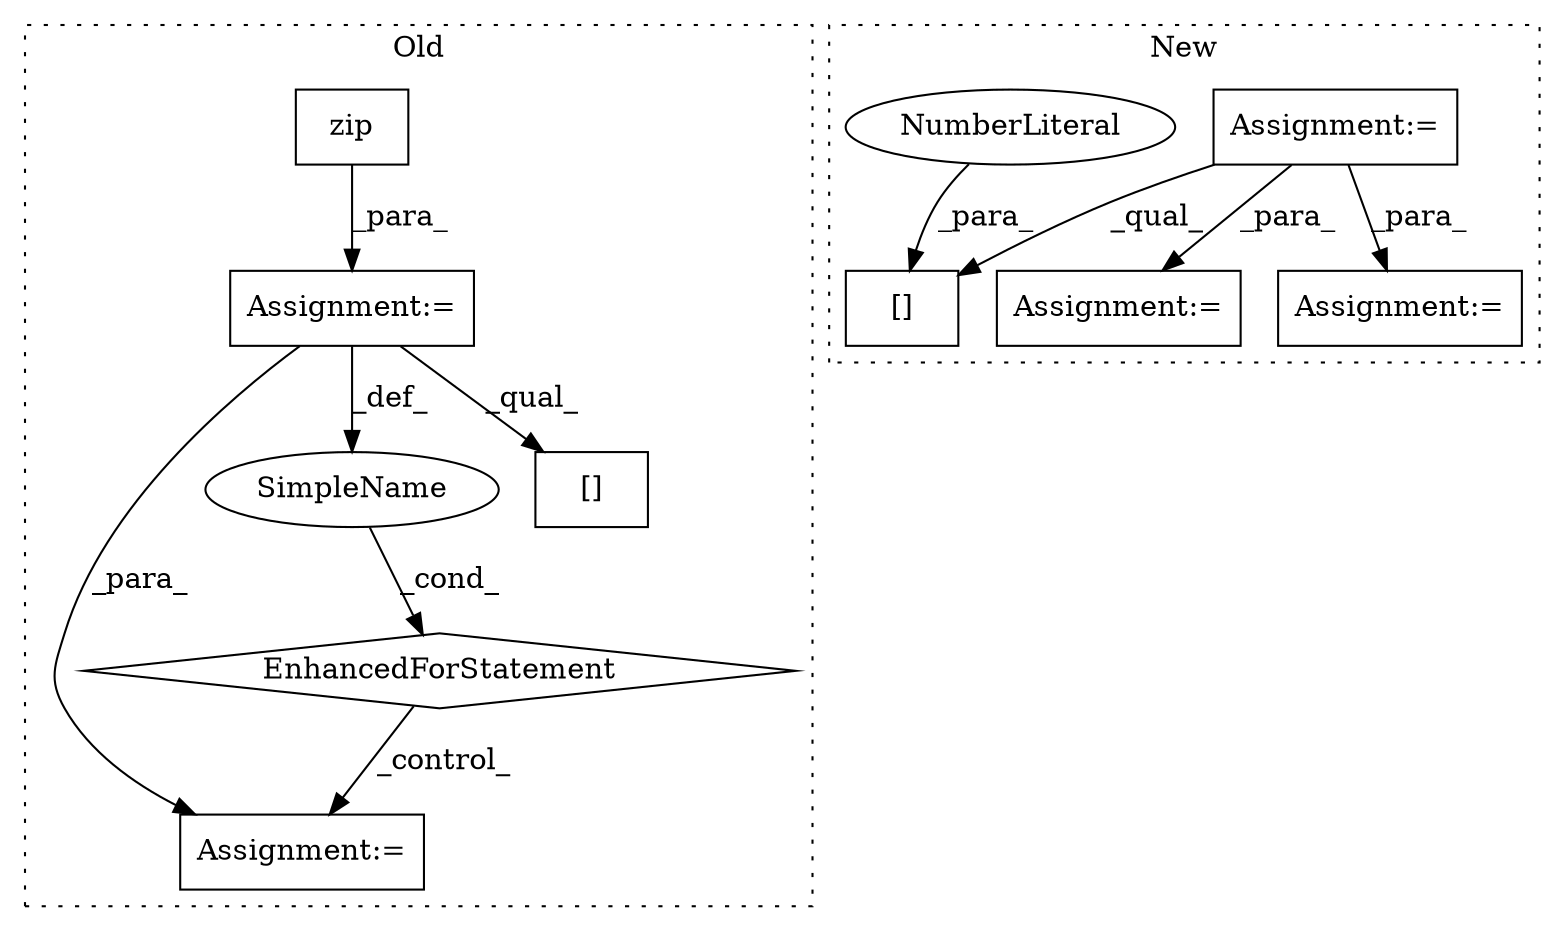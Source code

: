 digraph G {
subgraph cluster0 {
1 [label="zip" a="32" s="682,698" l="4,1" shape="box"];
3 [label="Assignment:=" a="7" s="604,699" l="67,2" shape="box"];
4 [label="EnhancedForStatement" a="70" s="604,699" l="67,2" shape="diamond"];
5 [label="Assignment:=" a="7" s="713" l="1" shape="box"];
6 [label="SimpleName" a="42" s="675" l="4" shape="ellipse"];
10 [label="[]" a="2" s="750,772" l="21,1" shape="box"];
label = "Old";
style="dotted";
}
subgraph cluster1 {
2 [label="[]" a="2" s="1543,1548" l="4,1" shape="box"];
7 [label="Assignment:=" a="7" s="954" l="6" shape="box"];
8 [label="Assignment:=" a="7" s="1572" l="2" shape="box"];
9 [label="Assignment:=" a="7" s="1541" l="2" shape="box"];
11 [label="NumberLiteral" a="34" s="1547" l="1" shape="ellipse"];
label = "New";
style="dotted";
}
1 -> 3 [label="_para_"];
3 -> 5 [label="_para_"];
3 -> 6 [label="_def_"];
3 -> 10 [label="_qual_"];
4 -> 5 [label="_control_"];
6 -> 4 [label="_cond_"];
7 -> 8 [label="_para_"];
7 -> 2 [label="_qual_"];
7 -> 9 [label="_para_"];
11 -> 2 [label="_para_"];
}